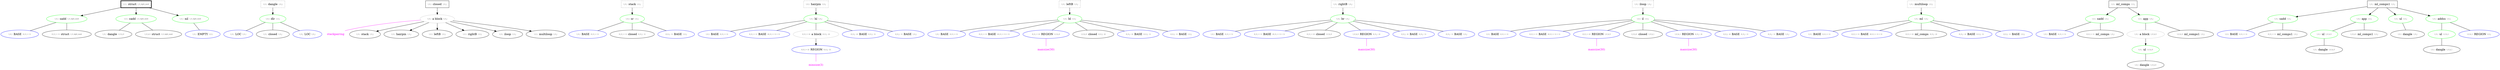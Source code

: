 digraph fold {
node_1 [ label=<<table border='0'><tr><td><font point-size='8' color='#555555'>t_0_i</font></td><td>struct</td><td><font point-size='8' color='#555555'>t_0_right_most</font></td></tr></table>>, color="black", shape="box", penwidth=3 ];
node_2 [ label=<<table border='0'><tr><td><font point-size='8' color='#555555'>t_0_i</font></td><td>sadd</td><td><font point-size='8' color='#555555'>t_0_right_most</font></td></tr></table>>, color="green" ];
node_3 [ label=<<table border='0'><tr><td><font point-size='8' color='#555555'>t_0_i</font></td><td>BASE</td><td><font point-size='8' color='#555555'>(t_0_i + 1)</font></td></tr></table>>, color="blue" ];
node_2 -> node_3 [ arrowhead=none ];
node_4 [ label=<<table border='0'><tr><td><font point-size='8' color='#555555'>(t_0_i + 1)</font></td><td>struct</td><td><font point-size='8' color='#555555'>t_0_right_most</font></td></tr></table>>, color="black" ];
node_2 -> node_4 [ arrowhead=none ];
node_1 -> node_2;
node_5 [ label=<<table border='0'><tr><td><font point-size='8' color='#555555'>t_0_i</font></td><td>cadd</td><td><font point-size='8' color='#555555'>t_0_right_most</font></td></tr></table>>, color="green" ];
node_6 [ label=<<table border='0'><tr><td><font point-size='8' color='#555555'>t_0_i</font></td><td>dangle</td><td><font point-size='8' color='#555555'>t_0_k_0</font></td></tr></table>>, color="black" ];
node_5 -> node_6 [ arrowhead=none ];
node_7 [ label=<<table border='0'><tr><td><font point-size='8' color='#555555'>t_0_k_0</font></td><td>struct</td><td><font point-size='8' color='#555555'>t_0_right_most</font></td></tr></table>>, color="black" ];
node_5 -> node_7 [ arrowhead=none ];
node_1 -> node_5;
node_8 [ label=<<table border='0'><tr><td><font point-size='8' color='#555555'>t_0_i</font></td><td>nil</td><td><font point-size='8' color='#555555'>t_0_right_most</font></td></tr></table>>, color="green" ];
node_9 [ label=<<table border='0'><tr><td><font point-size='8' color='#555555'>t_0_i</font></td><td>EMPTY</td><td><font point-size='8' color='#555555'>t_0_i</font></td></tr></table>>, color="blue" ];
node_8 -> node_9 [ arrowhead=none ];
node_1 -> node_8;
node_10 [ label=<<table border='0'><tr><td><font point-size='8' color='#555555'>t_0_i</font></td><td>dangle</td><td><font point-size='8' color='#555555'>t_0_j</font></td></tr></table>>, color="black", shape="box", style="dotted" ];
node_11 [ label=<<table border='0'><tr><td><font point-size='8' color='#555555'>t_0_i</font></td><td>dlr</td><td><font point-size='8' color='#555555'>t_0_j</font></td></tr></table>>, color="green" ];
node_12 [ label=<<table border='0'><tr><td><font point-size='8' color='#555555'>t_0_i</font></td><td>LOC</td><td><font point-size='8' color='#555555'>t_0_i</font></td></tr></table>>, color="blue" ];
node_11 -> node_12 [ arrowhead=none ];
node_13 [ label=<<table border='0'><tr><td><font point-size='8' color='#555555'>t_0_i</font></td><td>closed</td><td><font point-size='8' color='#555555'>t_0_j</font></td></tr></table>>, color="black" ];
node_11 -> node_13 [ arrowhead=none ];
node_14 [ label=<<table border='0'><tr><td><font point-size='8' color='#555555'>t_0_j</font></td><td>LOC</td><td><font point-size='8' color='#555555'>t_0_j</font></td></tr></table>>, color="blue" ];
node_11 -> node_14 [ arrowhead=none ];
node_10 -> node_11;
node_15 [ label=<<table border='0'><tr><td><font point-size='8' color='#555555'>t_0_i</font></td><td>closed</td><td><font point-size='8' color='#555555'>t_0_j</font></td></tr></table>>, color="black", shape="box" ];
node_16 [ label=<<table border='0'><tr><td><font point-size='8' color='#555555'>t_0_i</font></td><td>a block</td><td><font point-size='8' color='#555555'>t_0_j</font></td></tr></table>>, color="gray" ];
node_17 [ label="stackpairing" , fontcolor="magenta" , shape=none ];
node_16 -> node_17 [ arrowhead=none, color="magenta" ];
node_18 [ label=<<table border='0'><tr><td><font point-size='8' color='#555555'>t_0_i</font></td><td>stack</td><td><font point-size='8' color='#555555'>t_0_j</font></td></tr></table>>, color="black" ];
node_16 -> node_18 [ ];
node_19 [ label=<<table border='0'><tr><td><font point-size='8' color='#555555'>t_0_i</font></td><td>hairpin</td><td><font point-size='8' color='#555555'>t_0_j</font></td></tr></table>>, color="black" ];
node_16 -> node_19 [ ];
node_20 [ label=<<table border='0'><tr><td><font point-size='8' color='#555555'>t_0_i</font></td><td>leftB</td><td><font point-size='8' color='#555555'>t_0_j</font></td></tr></table>>, color="black" ];
node_16 -> node_20 [ ];
node_21 [ label=<<table border='0'><tr><td><font point-size='8' color='#555555'>t_0_i</font></td><td>rightB</td><td><font point-size='8' color='#555555'>t_0_j</font></td></tr></table>>, color="black" ];
node_16 -> node_21 [ ];
node_22 [ label=<<table border='0'><tr><td><font point-size='8' color='#555555'>t_0_i</font></td><td>iloop</td><td><font point-size='8' color='#555555'>t_0_j</font></td></tr></table>>, color="black" ];
node_16 -> node_22 [ ];
node_23 [ label=<<table border='0'><tr><td><font point-size='8' color='#555555'>t_0_i</font></td><td>multiloop</td><td><font point-size='8' color='#555555'>t_0_j</font></td></tr></table>>, color="black" ];
node_16 -> node_23 [ ];
node_15 -> node_16;
node_24 [ label=<<table border='0'><tr><td><font point-size='8' color='#555555'>t_0_i</font></td><td>stack</td><td><font point-size='8' color='#555555'>t_0_j</font></td></tr></table>>, color="black", shape="box", style="dotted" ];
node_25 [ label=<<table border='0'><tr><td><font point-size='8' color='#555555'>t_0_i</font></td><td>sr</td><td><font point-size='8' color='#555555'>t_0_j</font></td></tr></table>>, color="green" ];
node_26 [ label=<<table border='0'><tr><td><font point-size='8' color='#555555'>t_0_i</font></td><td>BASE</td><td><font point-size='8' color='#555555'>(t_0_i + 1)</font></td></tr></table>>, color="blue" ];
node_25 -> node_26 [ arrowhead=none ];
node_27 [ label=<<table border='0'><tr><td><font point-size='8' color='#555555'>(t_0_i + 1)</font></td><td>closed</td><td><font point-size='8' color='#555555'>(t_0_j - 1)</font></td></tr></table>>, color="black" ];
node_25 -> node_27 [ arrowhead=none ];
node_28 [ label=<<table border='0'><tr><td><font point-size='8' color='#555555'>(t_0_j - 1)</font></td><td>BASE</td><td><font point-size='8' color='#555555'>t_0_j</font></td></tr></table>>, color="blue" ];
node_25 -> node_28 [ arrowhead=none ];
node_24 -> node_25;
node_29 [ label=<<table border='0'><tr><td><font point-size='8' color='#555555'>t_0_i</font></td><td>hairpin</td><td><font point-size='8' color='#555555'>t_0_j</font></td></tr></table>>, color="black", shape="box", style="dotted" ];
node_30 [ label=<<table border='0'><tr><td><font point-size='8' color='#555555'>t_0_i</font></td><td>hl</td><td><font point-size='8' color='#555555'>t_0_j</font></td></tr></table>>, color="green" ];
node_31 [ label=<<table border='0'><tr><td><font point-size='8' color='#555555'>t_0_i</font></td><td>BASE</td><td><font point-size='8' color='#555555'>(t_0_i + 1)</font></td></tr></table>>, color="blue" ];
node_30 -> node_31 [ arrowhead=none ];
node_32 [ label=<<table border='0'><tr><td><font point-size='8' color='#555555'>(t_0_i + 1)</font></td><td>BASE</td><td><font point-size='8' color='#555555'>((t_0_i + 1) + 1)</font></td></tr></table>>, color="blue" ];
node_30 -> node_32 [ arrowhead=none ];
node_33 [ label=<<table border='0'><tr><td><font point-size='8' color='#555555'>(t_0_i + 2)</font></td><td>a block</td><td><font point-size='8' color='#555555'>(t_0_j - 2)</font></td></tr></table>>, color="gray" ];
node_34 [ label=<<table border='0'><tr><td><font point-size='8' color='#555555'>(t_0_i + 2)</font></td><td>REGION</td><td><font point-size='8' color='#555555'>(t_0_j - 2)</font></td></tr></table>>, color="blue" ];
node_35 [ label="minsize(3)" , fontcolor="magenta" , shape=none ];
node_34 -> node_35 [ arrowhead=none, color="magenta" ];
node_33 -> node_34 [ ];
node_30 -> node_33 [ arrowhead=none ];
node_36 [ label=<<table border='0'><tr><td><font point-size='8' color='#555555'>(t_0_j - 2)</font></td><td>BASE</td><td><font point-size='8' color='#555555'>(t_0_j - 1)</font></td></tr></table>>, color="blue" ];
node_30 -> node_36 [ arrowhead=none ];
node_37 [ label=<<table border='0'><tr><td><font point-size='8' color='#555555'>(t_0_j - 1)</font></td><td>BASE</td><td><font point-size='8' color='#555555'>t_0_j</font></td></tr></table>>, color="blue" ];
node_30 -> node_37 [ arrowhead=none ];
node_29 -> node_30;
node_38 [ label=<<table border='0'><tr><td><font point-size='8' color='#555555'>t_0_i</font></td><td>leftB</td><td><font point-size='8' color='#555555'>t_0_j</font></td></tr></table>>, color="black", shape="box", style="dotted" ];
node_39 [ label=<<table border='0'><tr><td><font point-size='8' color='#555555'>t_0_i</font></td><td>bl</td><td><font point-size='8' color='#555555'>t_0_j</font></td></tr></table>>, color="green" ];
node_40 [ label=<<table border='0'><tr><td><font point-size='8' color='#555555'>t_0_i</font></td><td>BASE</td><td><font point-size='8' color='#555555'>(t_0_i + 1)</font></td></tr></table>>, color="blue" ];
node_39 -> node_40 [ arrowhead=none ];
node_41 [ label=<<table border='0'><tr><td><font point-size='8' color='#555555'>(t_0_i + 1)</font></td><td>BASE</td><td><font point-size='8' color='#555555'>((t_0_i + 1) + 1)</font></td></tr></table>>, color="blue" ];
node_39 -> node_41 [ arrowhead=none ];
node_42 [ label=<<table border='0'><tr><td><font point-size='8' color='#555555'>(t_0_i + 2)</font></td><td>REGION</td><td><font point-size='8' color='#555555'>t_0_k_0</font></td></tr></table>>, color="blue" ];
node_43 [ label="maxsize(30)" , fontcolor="magenta" , shape=none ];
node_42 -> node_43 [ arrowhead=none, color="magenta" ];
node_39 -> node_42 [ arrowhead=none ];
node_44 [ label=<<table border='0'><tr><td><font point-size='8' color='#555555'>t_0_k_0</font></td><td>closed</td><td><font point-size='8' color='#555555'>(t_0_j - 2)</font></td></tr></table>>, color="black" ];
node_39 -> node_44 [ arrowhead=none ];
node_45 [ label=<<table border='0'><tr><td><font point-size='8' color='#555555'>(t_0_j - 2)</font></td><td>BASE</td><td><font point-size='8' color='#555555'>(t_0_j - 1)</font></td></tr></table>>, color="blue" ];
node_39 -> node_45 [ arrowhead=none ];
node_46 [ label=<<table border='0'><tr><td><font point-size='8' color='#555555'>(t_0_j - 1)</font></td><td>BASE</td><td><font point-size='8' color='#555555'>t_0_j</font></td></tr></table>>, color="blue" ];
node_39 -> node_46 [ arrowhead=none ];
node_38 -> node_39;
node_47 [ label=<<table border='0'><tr><td><font point-size='8' color='#555555'>t_0_i</font></td><td>rightB</td><td><font point-size='8' color='#555555'>t_0_j</font></td></tr></table>>, color="black", shape="box", style="dotted" ];
node_48 [ label=<<table border='0'><tr><td><font point-size='8' color='#555555'>t_0_i</font></td><td>br</td><td><font point-size='8' color='#555555'>t_0_j</font></td></tr></table>>, color="green" ];
node_49 [ label=<<table border='0'><tr><td><font point-size='8' color='#555555'>t_0_i</font></td><td>BASE</td><td><font point-size='8' color='#555555'>(t_0_i + 1)</font></td></tr></table>>, color="blue" ];
node_48 -> node_49 [ arrowhead=none ];
node_50 [ label=<<table border='0'><tr><td><font point-size='8' color='#555555'>(t_0_i + 1)</font></td><td>BASE</td><td><font point-size='8' color='#555555'>((t_0_i + 1) + 1)</font></td></tr></table>>, color="blue" ];
node_48 -> node_50 [ arrowhead=none ];
node_51 [ label=<<table border='0'><tr><td><font point-size='8' color='#555555'>(t_0_i + 2)</font></td><td>closed</td><td><font point-size='8' color='#555555'>t_0_k_0</font></td></tr></table>>, color="black" ];
node_48 -> node_51 [ arrowhead=none ];
node_52 [ label=<<table border='0'><tr><td><font point-size='8' color='#555555'>t_0_k_0</font></td><td>REGION</td><td><font point-size='8' color='#555555'>(t_0_j - 2)</font></td></tr></table>>, color="blue" ];
node_53 [ label="maxsize(30)" , fontcolor="magenta" , shape=none ];
node_52 -> node_53 [ arrowhead=none, color="magenta" ];
node_48 -> node_52 [ arrowhead=none ];
node_54 [ label=<<table border='0'><tr><td><font point-size='8' color='#555555'>(t_0_j - 2)</font></td><td>BASE</td><td><font point-size='8' color='#555555'>(t_0_j - 1)</font></td></tr></table>>, color="blue" ];
node_48 -> node_54 [ arrowhead=none ];
node_55 [ label=<<table border='0'><tr><td><font point-size='8' color='#555555'>(t_0_j - 1)</font></td><td>BASE</td><td><font point-size='8' color='#555555'>t_0_j</font></td></tr></table>>, color="blue" ];
node_48 -> node_55 [ arrowhead=none ];
node_47 -> node_48;
node_56 [ label=<<table border='0'><tr><td><font point-size='8' color='#555555'>t_0_i</font></td><td>iloop</td><td><font point-size='8' color='#555555'>t_0_j</font></td></tr></table>>, color="black", shape="box", style="dotted" ];
node_57 [ label=<<table border='0'><tr><td><font point-size='8' color='#555555'>t_0_i</font></td><td>il</td><td><font point-size='8' color='#555555'>t_0_j</font></td></tr></table>>, color="green" ];
node_58 [ label=<<table border='0'><tr><td><font point-size='8' color='#555555'>t_0_i</font></td><td>BASE</td><td><font point-size='8' color='#555555'>(t_0_i + 1)</font></td></tr></table>>, color="blue" ];
node_57 -> node_58 [ arrowhead=none ];
node_59 [ label=<<table border='0'><tr><td><font point-size='8' color='#555555'>(t_0_i + 1)</font></td><td>BASE</td><td><font point-size='8' color='#555555'>((t_0_i + 1) + 1)</font></td></tr></table>>, color="blue" ];
node_57 -> node_59 [ arrowhead=none ];
node_60 [ label=<<table border='0'><tr><td><font point-size='8' color='#555555'>(t_0_i + 2)</font></td><td>REGION</td><td><font point-size='8' color='#555555'>t_0_k_0</font></td></tr></table>>, color="blue" ];
node_61 [ label="maxsize(30)" , fontcolor="magenta" , shape=none ];
node_60 -> node_61 [ arrowhead=none, color="magenta" ];
node_57 -> node_60 [ arrowhead=none ];
node_62 [ label=<<table border='0'><tr><td><font point-size='8' color='#555555'>t_0_k_0</font></td><td>closed</td><td><font point-size='8' color='#555555'>t_0_k_1</font></td></tr></table>>, color="black" ];
node_57 -> node_62 [ arrowhead=none ];
node_63 [ label=<<table border='0'><tr><td><font point-size='8' color='#555555'>t_0_k_1</font></td><td>REGION</td><td><font point-size='8' color='#555555'>(t_0_j - 2)</font></td></tr></table>>, color="blue" ];
node_64 [ label="maxsize(30)" , fontcolor="magenta" , shape=none ];
node_63 -> node_64 [ arrowhead=none, color="magenta" ];
node_57 -> node_63 [ arrowhead=none ];
node_65 [ label=<<table border='0'><tr><td><font point-size='8' color='#555555'>(t_0_j - 2)</font></td><td>BASE</td><td><font point-size='8' color='#555555'>(t_0_j - 1)</font></td></tr></table>>, color="blue" ];
node_57 -> node_65 [ arrowhead=none ];
node_66 [ label=<<table border='0'><tr><td><font point-size='8' color='#555555'>(t_0_j - 1)</font></td><td>BASE</td><td><font point-size='8' color='#555555'>t_0_j</font></td></tr></table>>, color="blue" ];
node_57 -> node_66 [ arrowhead=none ];
node_56 -> node_57;
node_67 [ label=<<table border='0'><tr><td><font point-size='8' color='#555555'>t_0_i</font></td><td>multiloop</td><td><font point-size='8' color='#555555'>t_0_j</font></td></tr></table>>, color="black", shape="box", style="dotted" ];
node_68 [ label=<<table border='0'><tr><td><font point-size='8' color='#555555'>t_0_i</font></td><td>ml</td><td><font point-size='8' color='#555555'>t_0_j</font></td></tr></table>>, color="green" ];
node_69 [ label=<<table border='0'><tr><td><font point-size='8' color='#555555'>t_0_i</font></td><td>BASE</td><td><font point-size='8' color='#555555'>(t_0_i + 1)</font></td></tr></table>>, color="blue" ];
node_68 -> node_69 [ arrowhead=none ];
node_70 [ label=<<table border='0'><tr><td><font point-size='8' color='#555555'>(t_0_i + 1)</font></td><td>BASE</td><td><font point-size='8' color='#555555'>((t_0_i + 1) + 1)</font></td></tr></table>>, color="blue" ];
node_68 -> node_70 [ arrowhead=none ];
node_71 [ label=<<table border='0'><tr><td><font point-size='8' color='#555555'>(t_0_i + 2)</font></td><td>ml_comps</td><td><font point-size='8' color='#555555'>(t_0_j - 2)</font></td></tr></table>>, color="black" ];
node_68 -> node_71 [ arrowhead=none ];
node_72 [ label=<<table border='0'><tr><td><font point-size='8' color='#555555'>(t_0_j - 2)</font></td><td>BASE</td><td><font point-size='8' color='#555555'>(t_0_j - 1)</font></td></tr></table>>, color="blue" ];
node_68 -> node_72 [ arrowhead=none ];
node_73 [ label=<<table border='0'><tr><td><font point-size='8' color='#555555'>(t_0_j - 1)</font></td><td>BASE</td><td><font point-size='8' color='#555555'>t_0_j</font></td></tr></table>>, color="blue" ];
node_68 -> node_73 [ arrowhead=none ];
node_67 -> node_68;
node_74 [ label=<<table border='0'><tr><td><font point-size='8' color='#555555'>t_0_i</font></td><td>ml_comps</td><td><font point-size='8' color='#555555'>t_0_j</font></td></tr></table>>, color="black", shape="box" ];
node_75 [ label=<<table border='0'><tr><td><font point-size='8' color='#555555'>t_0_i</font></td><td>sadd</td><td><font point-size='8' color='#555555'>t_0_j</font></td></tr></table>>, color="green" ];
node_76 [ label=<<table border='0'><tr><td><font point-size='8' color='#555555'>t_0_i</font></td><td>BASE</td><td><font point-size='8' color='#555555'>(t_0_i + 1)</font></td></tr></table>>, color="blue" ];
node_75 -> node_76 [ arrowhead=none ];
node_77 [ label=<<table border='0'><tr><td><font point-size='8' color='#555555'>(t_0_i + 1)</font></td><td>ml_comps</td><td><font point-size='8' color='#555555'>t_0_j</font></td></tr></table>>, color="black" ];
node_75 -> node_77 [ arrowhead=none ];
node_74 -> node_75;
node_78 [ label=<<table border='0'><tr><td><font point-size='8' color='#555555'>t_0_i</font></td><td>app</td><td><font point-size='8' color='#555555'>t_0_j</font></td></tr></table>>, color="green" ];
node_79 [ label=<<table border='0'><tr><td><font point-size='8' color='#555555'>t_0_i</font></td><td>a block</td><td><font point-size='8' color='#555555'>t_0_k_0</font></td></tr></table>>, color="gray" ];
node_80 [ label=<<table border='0'><tr><td><font point-size='8' color='#555555'>t_0_i</font></td><td>ul</td><td><font point-size='8' color='#555555'>t_0_k_0</font></td></tr></table>>, color="green" ];
node_81 [ label=<<table border='0'><tr><td><font point-size='8' color='#555555'>t_0_i</font></td><td>dangle</td><td><font point-size='8' color='#555555'>t_0_k_0</font></td></tr></table>>, color="black" ];
node_80 -> node_81 [ arrowhead=none ];
node_79 -> node_80 [ ];
node_78 -> node_79 [ arrowhead=none ];
node_82 [ label=<<table border='0'><tr><td><font point-size='8' color='#555555'>t_0_k_0</font></td><td>ml_comps1</td><td><font point-size='8' color='#555555'>t_0_j</font></td></tr></table>>, color="black" ];
node_78 -> node_82 [ arrowhead=none ];
node_74 -> node_78;
node_83 [ label=<<table border='0'><tr><td><font point-size='8' color='#555555'>t_0_i</font></td><td>ml_comps1</td><td><font point-size='8' color='#555555'>t_0_j</font></td></tr></table>>, color="black", shape="box" ];
node_84 [ label=<<table border='0'><tr><td><font point-size='8' color='#555555'>t_0_i</font></td><td>sadd</td><td><font point-size='8' color='#555555'>t_0_j</font></td></tr></table>>, color="green" ];
node_85 [ label=<<table border='0'><tr><td><font point-size='8' color='#555555'>t_0_i</font></td><td>BASE</td><td><font point-size='8' color='#555555'>(t_0_i + 1)</font></td></tr></table>>, color="blue" ];
node_84 -> node_85 [ arrowhead=none ];
node_86 [ label=<<table border='0'><tr><td><font point-size='8' color='#555555'>(t_0_i + 1)</font></td><td>ml_comps1</td><td><font point-size='8' color='#555555'>t_0_j</font></td></tr></table>>, color="black" ];
node_84 -> node_86 [ arrowhead=none ];
node_83 -> node_84;
node_87 [ label=<<table border='0'><tr><td><font point-size='8' color='#555555'>t_0_i</font></td><td>app</td><td><font point-size='8' color='#555555'>t_0_j</font></td></tr></table>>, color="green" ];
node_88 [ label=<<table border='0'><tr><td><font point-size='8' color='#555555'>t_0_i</font></td><td>ul</td><td><font point-size='8' color='#555555'>t_0_k_0</font></td></tr></table>>, color="green" ];
node_89 [ label=<<table border='0'><tr><td><font point-size='8' color='#555555'>t_0_i</font></td><td>dangle</td><td><font point-size='8' color='#555555'>t_0_k_0</font></td></tr></table>>, color="black" ];
node_88 -> node_89 [ arrowhead=none ];
node_87 -> node_88 [ arrowhead=none ];
node_90 [ label=<<table border='0'><tr><td><font point-size='8' color='#555555'>t_0_k_0</font></td><td>ml_comps1</td><td><font point-size='8' color='#555555'>t_0_j</font></td></tr></table>>, color="black" ];
node_87 -> node_90 [ arrowhead=none ];
node_83 -> node_87;
node_91 [ label=<<table border='0'><tr><td><font point-size='8' color='#555555'>t_0_i</font></td><td>ul</td><td><font point-size='8' color='#555555'>t_0_j</font></td></tr></table>>, color="green" ];
node_92 [ label=<<table border='0'><tr><td><font point-size='8' color='#555555'>t_0_i</font></td><td>dangle</td><td><font point-size='8' color='#555555'>t_0_j</font></td></tr></table>>, color="black" ];
node_91 -> node_92 [ arrowhead=none ];
node_83 -> node_91;
node_93 [ label=<<table border='0'><tr><td><font point-size='8' color='#555555'>t_0_i</font></td><td>addss</td><td><font point-size='8' color='#555555'>t_0_j</font></td></tr></table>>, color="green" ];
node_94 [ label=<<table border='0'><tr><td><font point-size='8' color='#555555'>t_0_i</font></td><td>ul</td><td><font point-size='8' color='#555555'>t_0_k_1</font></td></tr></table>>, color="green" ];
node_95 [ label=<<table border='0'><tr><td><font point-size='8' color='#555555'>t_0_i</font></td><td>dangle</td><td><font point-size='8' color='#555555'>t_0_k_1</font></td></tr></table>>, color="black" ];
node_94 -> node_95 [ arrowhead=none ];
node_93 -> node_94 [ arrowhead=none ];
node_96 [ label=<<table border='0'><tr><td><font point-size='8' color='#555555'>t_0_k_1</font></td><td>REGION</td><td><font point-size='8' color='#555555'>t_0_j</font></td></tr></table>>, color="blue" ];
node_93 -> node_96 [ arrowhead=none ];
node_83 -> node_93;
}

